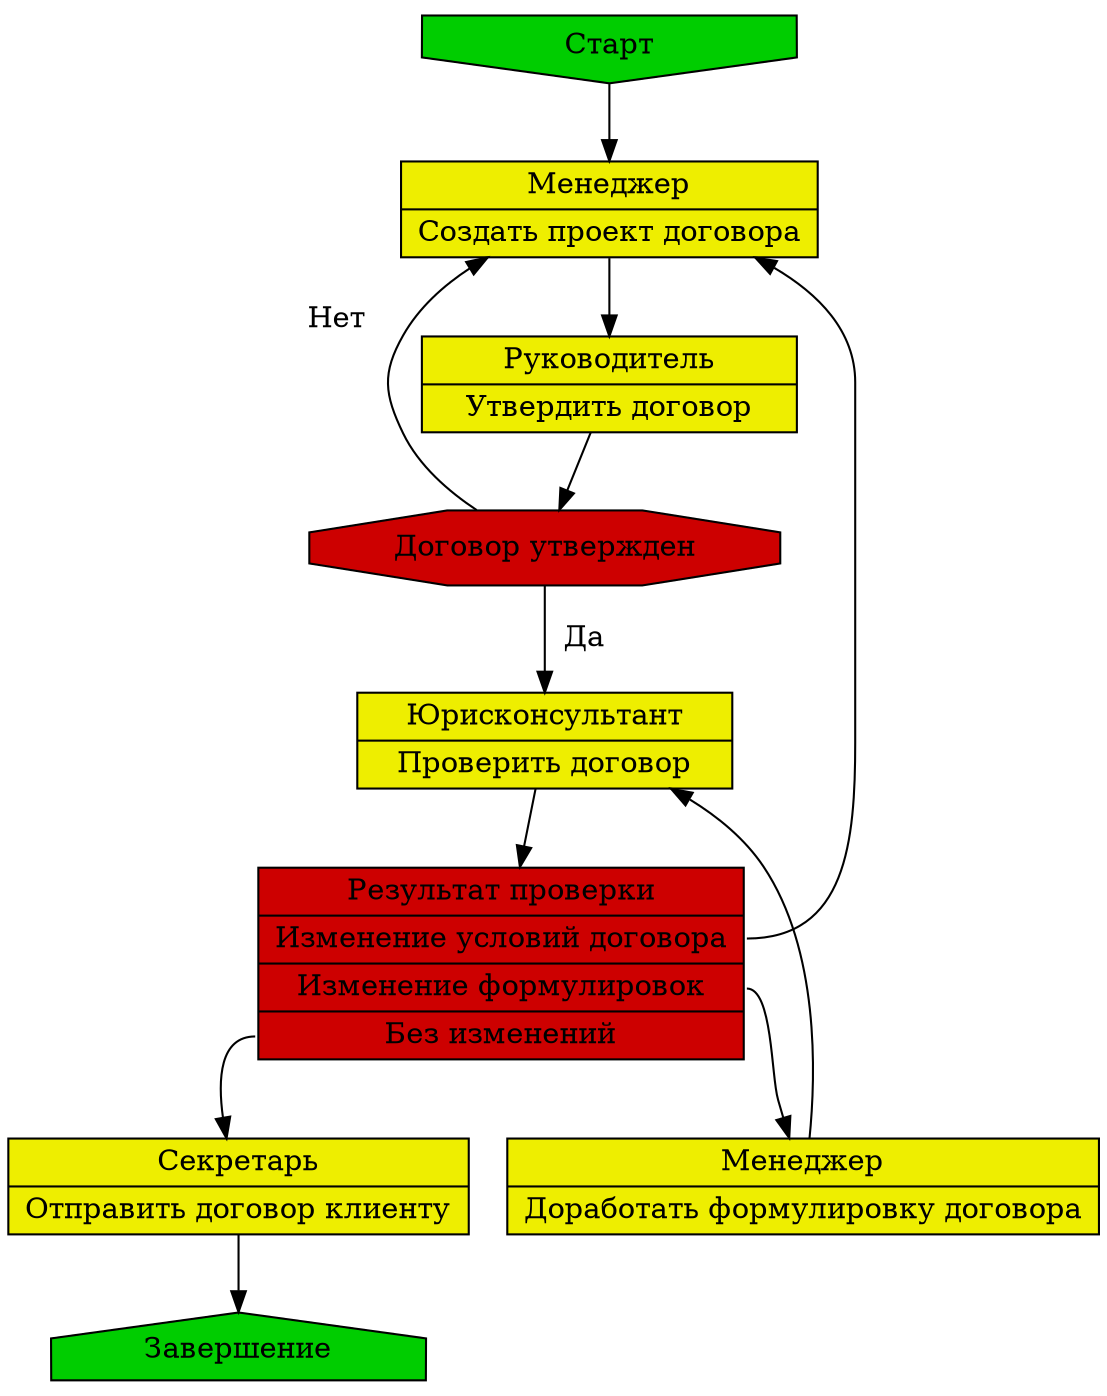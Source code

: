 digraph BusinessModel {
	start [
		shape=invhouse,
		width=2.5,
		label="Старт"
		fillcolor=green3,
		style=filled
	];

	node_manager [
		shape=record,
		width=2.5,
		label="{ Менеджер | Создать&#160;проект&#160;договора }",
		fillcolor=yellow2,
		style=filled
	];

	node_director [
		shape=record,
		width=2.5,
		label="{ Руководитель | Утвердить&#160;договор}",
		fillcolor=yellow2,
		style=filled
	];

	is_approved [
		shape=octagon,
		width=2.5,
		label="Договор утвержден"
		fillcolor=red3,
		style=filled
	];

	node_consultant [
		shape=record,
		width=2.5,
		label="{ Юрисконсультант | Проверить&#160;договор}",
		fillcolor=yellow2,
		style=filled
	];

	node_contract_result [
		shape=record,
		width=2.5,
		label="{ Результат&#160;проверки | 
			<f0>Изменение&#160;условий&#160;договора |
			<f1>Изменение&#160;формулировок |
			<f2>Без&#160;изменений}",
		fillcolor=red3,
		style=filled
	];

	node_manager_1 [
		shape=record,
		width=2.5,
		label="{ Менеджер |
			Доработать&#160;формулировку&#160;договора }",
		fillcolor=yellow2,
		style=filled
	];

	node_secretary [
		shape=record,
		width=2.5,
		label="{ Секретарь |
			Отправить&#160;договор&#160;клиенту }",
		fillcolor=yellow2,
		style=filled
	];

	end [
		shape=house,
		width=2.5,
		label="Завершение"
		fillcolor=green3,
		style=filled
	];

	start -> node_manager;
	node_manager -> node_director;
	node_director -> is_approved;
	is_approved -> node_manager [
		xlabel="Нет    "     
	];
	is_approved -> node_consultant [
		label="  Да"
	];
	node_consultant -> node_contract_result;
	node_contract_result:f0 -> node_manager;
	node_contract_result:f1:e -> node_manager_1;
	node_contract_result:f2 -> node_secretary;
	node_manager_1 -> node_consultant;
	node_secretary -> end;
}